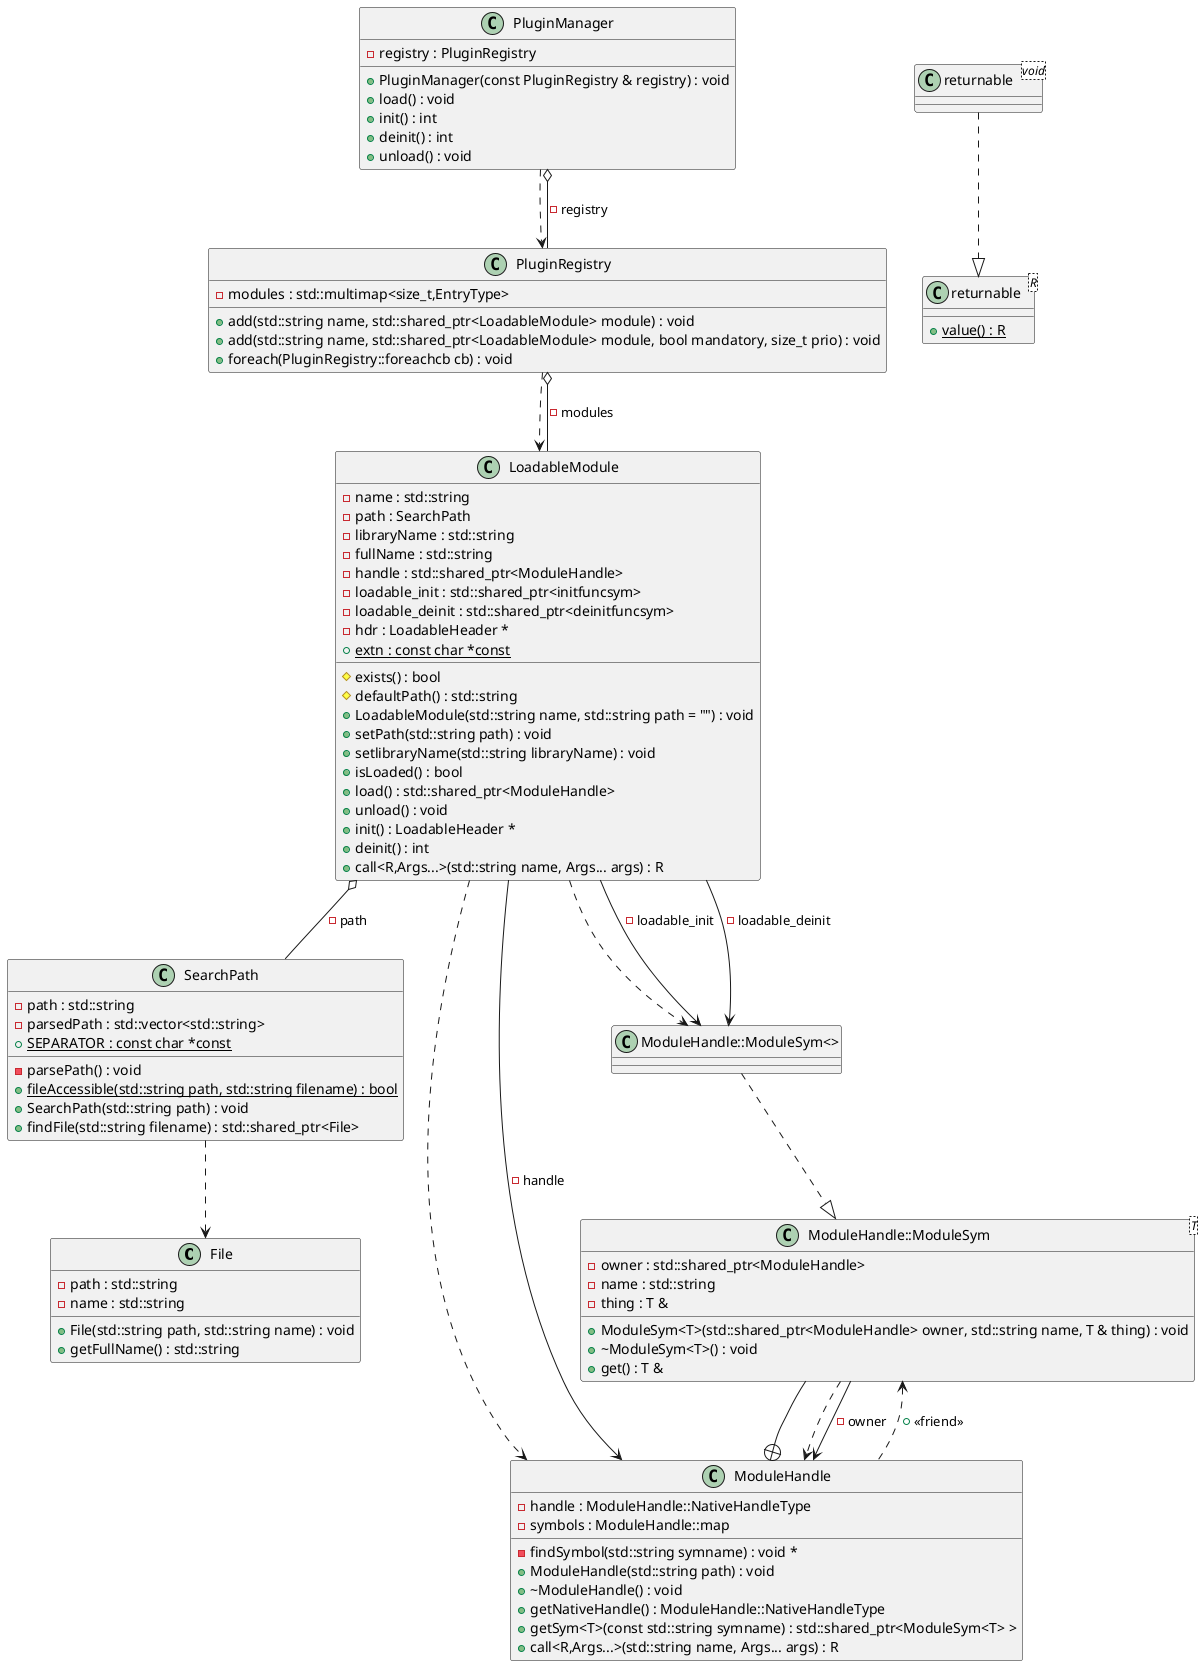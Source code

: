 @startuml
class "File" as C_0001831533805594469151
class C_0001831533805594469151 {
+File(std::string path, std::string name) : void
+getFullName() : std::string
-path : std::string
-name : std::string
}
class "SearchPath" as C_0001239930631957938648
class C_0001239930631957938648 {
-parsePath() : void
{static} +fileAccessible(std::string path, std::string filename) : bool
+SearchPath(std::string path) : void
+findFile(std::string filename) : std::shared_ptr<File>
-path : std::string
-parsedPath : std::vector<std::string>
{static} +SEPARATOR : const char *const
}
class "returnable<R>" as C_0001177672994416072102
class C_0001177672994416072102 {
{static} +value() : R
}
class "returnable<void>" as C_0001685668650836176803
class C_0001685668650836176803 {
}
class "ModuleHandle" as C_0000829810201714807217
class C_0000829810201714807217 {
-findSymbol(std::string symname) : void *
+ModuleHandle(std::string path) : void
+~ModuleHandle() : void
+getNativeHandle() : ModuleHandle::NativeHandleType
+getSym<T>(const std::string symname) : std::shared_ptr<ModuleSym<T> >
+call<R,Args...>(std::string name, Args... args) : R
-handle : ModuleHandle::NativeHandleType
-symbols : ModuleHandle::map
}
class "ModuleHandle::ModuleSym<T>" as C_0001918742549770748049
class C_0001918742549770748049 {
+ModuleSym<T>(std::shared_ptr<ModuleHandle> owner, std::string name, T & thing) : void
+~ModuleSym<T>() : void
+get() : T &
-owner : std::shared_ptr<ModuleHandle>
-name : std::string
-thing : T &
}
class "ModuleHandle::ModuleSym<>" as C_0002116560727190644463
class C_0002116560727190644463 {
}
class "LoadableModule" as C_0002248952126325652250
class C_0002248952126325652250 {
#exists() : bool
#defaultPath() : std::string
+LoadableModule(std::string name, std::string path = "") : void
+setPath(std::string path) : void
+setlibraryName(std::string libraryName) : void
+isLoaded() : bool
+load() : std::shared_ptr<ModuleHandle>
+unload() : void
+init() : LoadableHeader *
+deinit() : int
+call<R,Args...>(std::string name, Args... args) : R
-name : std::string
-path : SearchPath
-libraryName : std::string
-fullName : std::string
-handle : std::shared_ptr<ModuleHandle>
-loadable_init : std::shared_ptr<initfuncsym>
-loadable_deinit : std::shared_ptr<deinitfuncsym>
-hdr : LoadableHeader *
{static} +extn : const char *const
}
class "PluginRegistry" as C_0000344814293694932198
class C_0000344814293694932198 {
+add(std::string name, std::shared_ptr<LoadableModule> module) : void
+add(std::string name, std::shared_ptr<LoadableModule> module, bool mandatory, size_t prio) : void
+foreach(PluginRegistry::foreachcb cb) : void
-modules : std::multimap<size_t,EntryType>
}
class "PluginManager" as C_0001902394450079387445
class C_0001902394450079387445 {
+PluginManager(const PluginRegistry & registry) : void
+load() : void
+init() : int
+deinit() : int
+unload() : void
-registry : PluginRegistry
}
C_0001239930631957938648 ..> C_0001831533805594469151
C_0001685668650836176803 ..|> C_0001177672994416072102
C_0001918742549770748049 --+ C_0000829810201714807217
C_0001918742549770748049 ..> C_0000829810201714807217
C_0001918742549770748049 --> C_0000829810201714807217 : -owner
C_0001918742549770748049 <.. C_0000829810201714807217 : +<<friend>>
C_0002116560727190644463 ..|> C_0001918742549770748049
C_0002248952126325652250 ..> C_0000829810201714807217
C_0002248952126325652250 o-- C_0001239930631957938648 : -path
C_0002248952126325652250 --> C_0000829810201714807217 : -handle
C_0002248952126325652250 ..> C_0002116560727190644463
C_0002248952126325652250 --> C_0002116560727190644463 : -loadable_init
C_0002248952126325652250 --> C_0002116560727190644463 : -loadable_deinit
C_0000344814293694932198 ..> C_0002248952126325652250
C_0000344814293694932198 o-- C_0002248952126325652250 : -modules
C_0001902394450079387445 ..> C_0000344814293694932198
C_0001902394450079387445 o-- C_0000344814293694932198 : -registry
@enduml


